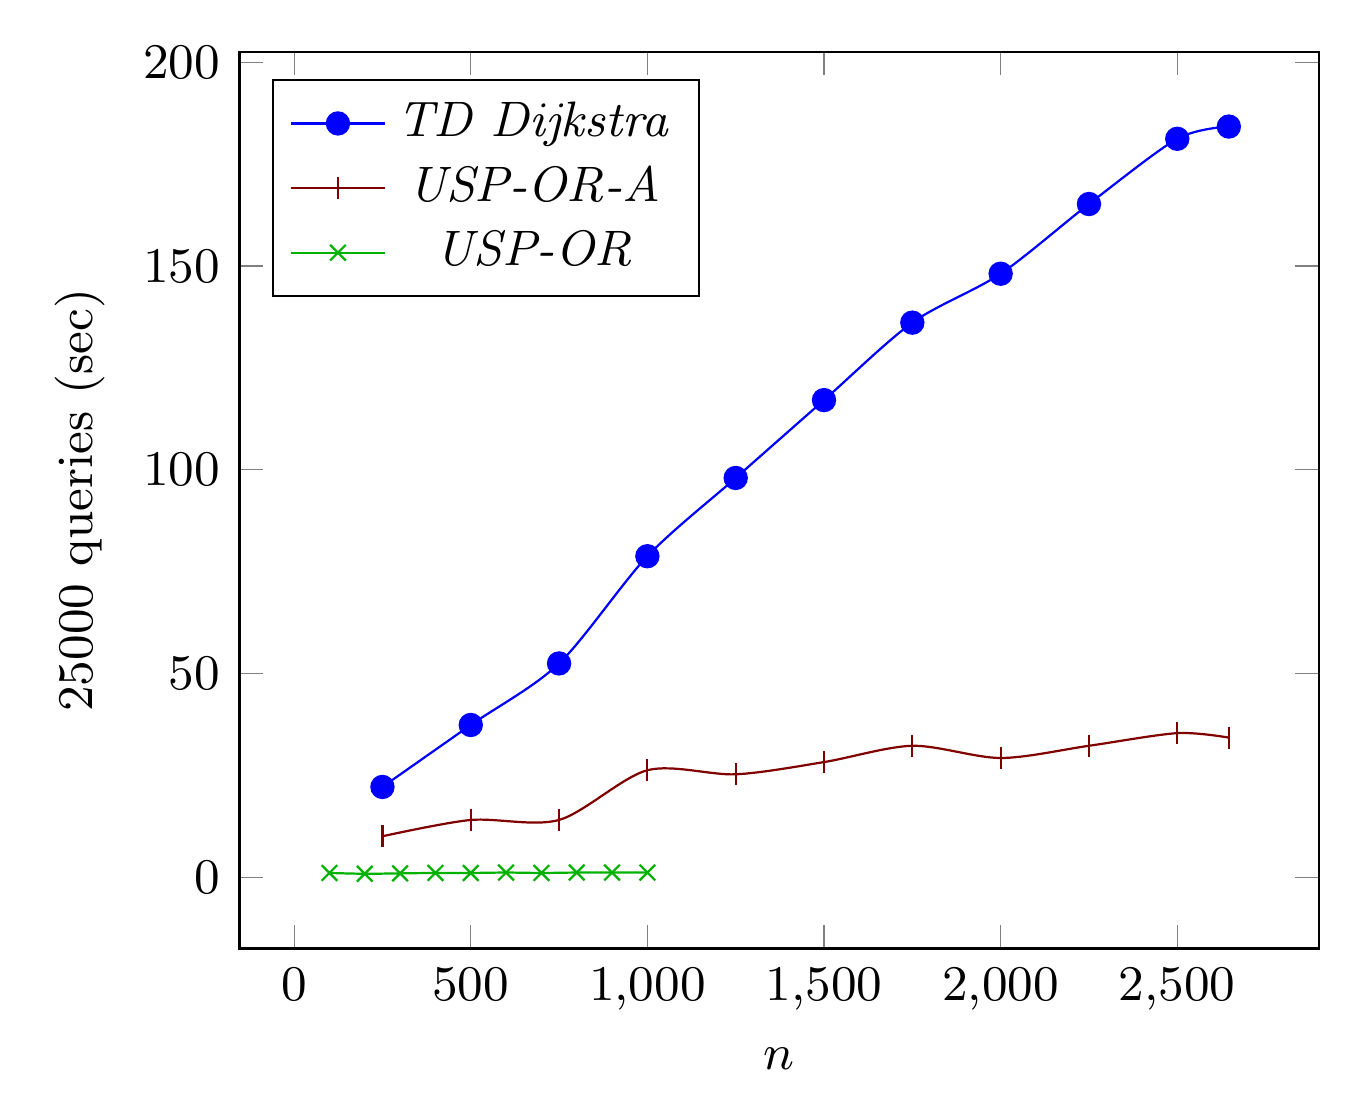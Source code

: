 \tikzstyle{textstyle}=[font=\fontsize{9}{9}\selectfont]
\begin{tikzpicture}[textstyle, scale=2]
    \begin{axis}[
        xlabel={$n$},
        ylabel={$25000$ queries (sec)},
		legend pos=north west
        ]
        
    \addplot[smooth,mark=*,color=blue, solid] plot coordinates {
		(250,22.2)
		(500,37.4)
		(750,52.5)
		(1000,78.8)
		(1250,98.0)
		(1500,117.1)
		(1750,136.1)
		(2000,148.1)
		(2250,165.2)
		(2500,181.2)
		(2646,184.2)
    };
    \addlegendentry{\textit{TD Dijkstra}}
    
    \addplot[smooth,mark=|,color=black!50!red, solid] plot coordinates {
		(250,10.1)
		(500,14.1)
		(750,14.1)
		(1000,26.3)
		(1250,25.3)
		(1500,28.3)
		(1750,32.3)
		(2000,29.3)
		(2250,32.3)
		(2500,35.4)
		(2646,34.3)
    };
    \addlegendentry{\textit{USP-OR-A}}
    
    \addplot[smooth,mark=x,color=green!70!black, solid] plot coordinates {
		(100,1.1)
		(200,0.9)
		(300,1.0)
		(400,1.1)
		(500,1.1)
		(600,1.2)
		(700,1.1)
		(800,1.2)
		(900,1.2)
		(1000,1.2)
    };
    \addlegendentry{\textit{USP-OR}}
    
    \end{axis}
\end{tikzpicture}

